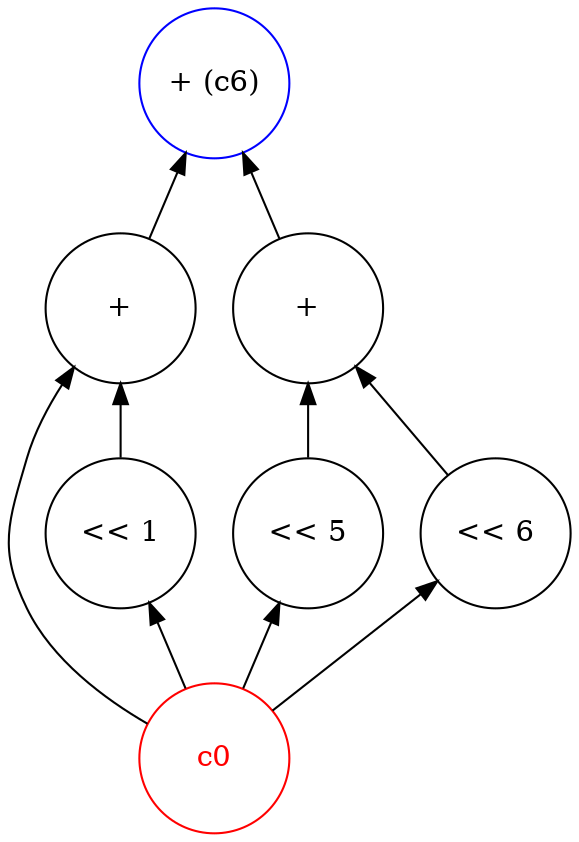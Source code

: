 digraph "box_blur" {
node [shape=circle width=1 margin=0]
edge [dir=back]
1 [label="c0" style=solid color=red fontcolor=red]
2 [label="<< 1" style=solid color=black fontcolor=black]
2 -> 1
5 [label="+" style=solid color=black fontcolor=black]
5 -> 1
5 -> 2
3 [label="<< 5" style=solid color=black fontcolor=black]
3 -> 1
4 [label="<< 6" style=solid color=black fontcolor=black]
4 -> 1
6 [label="+" style=solid color=black fontcolor=black]
6 -> 3
6 -> 4
7 [label="+ (c6)" style=solid color=blue fontcolor=black]
7 -> 5
7 -> 6
}
